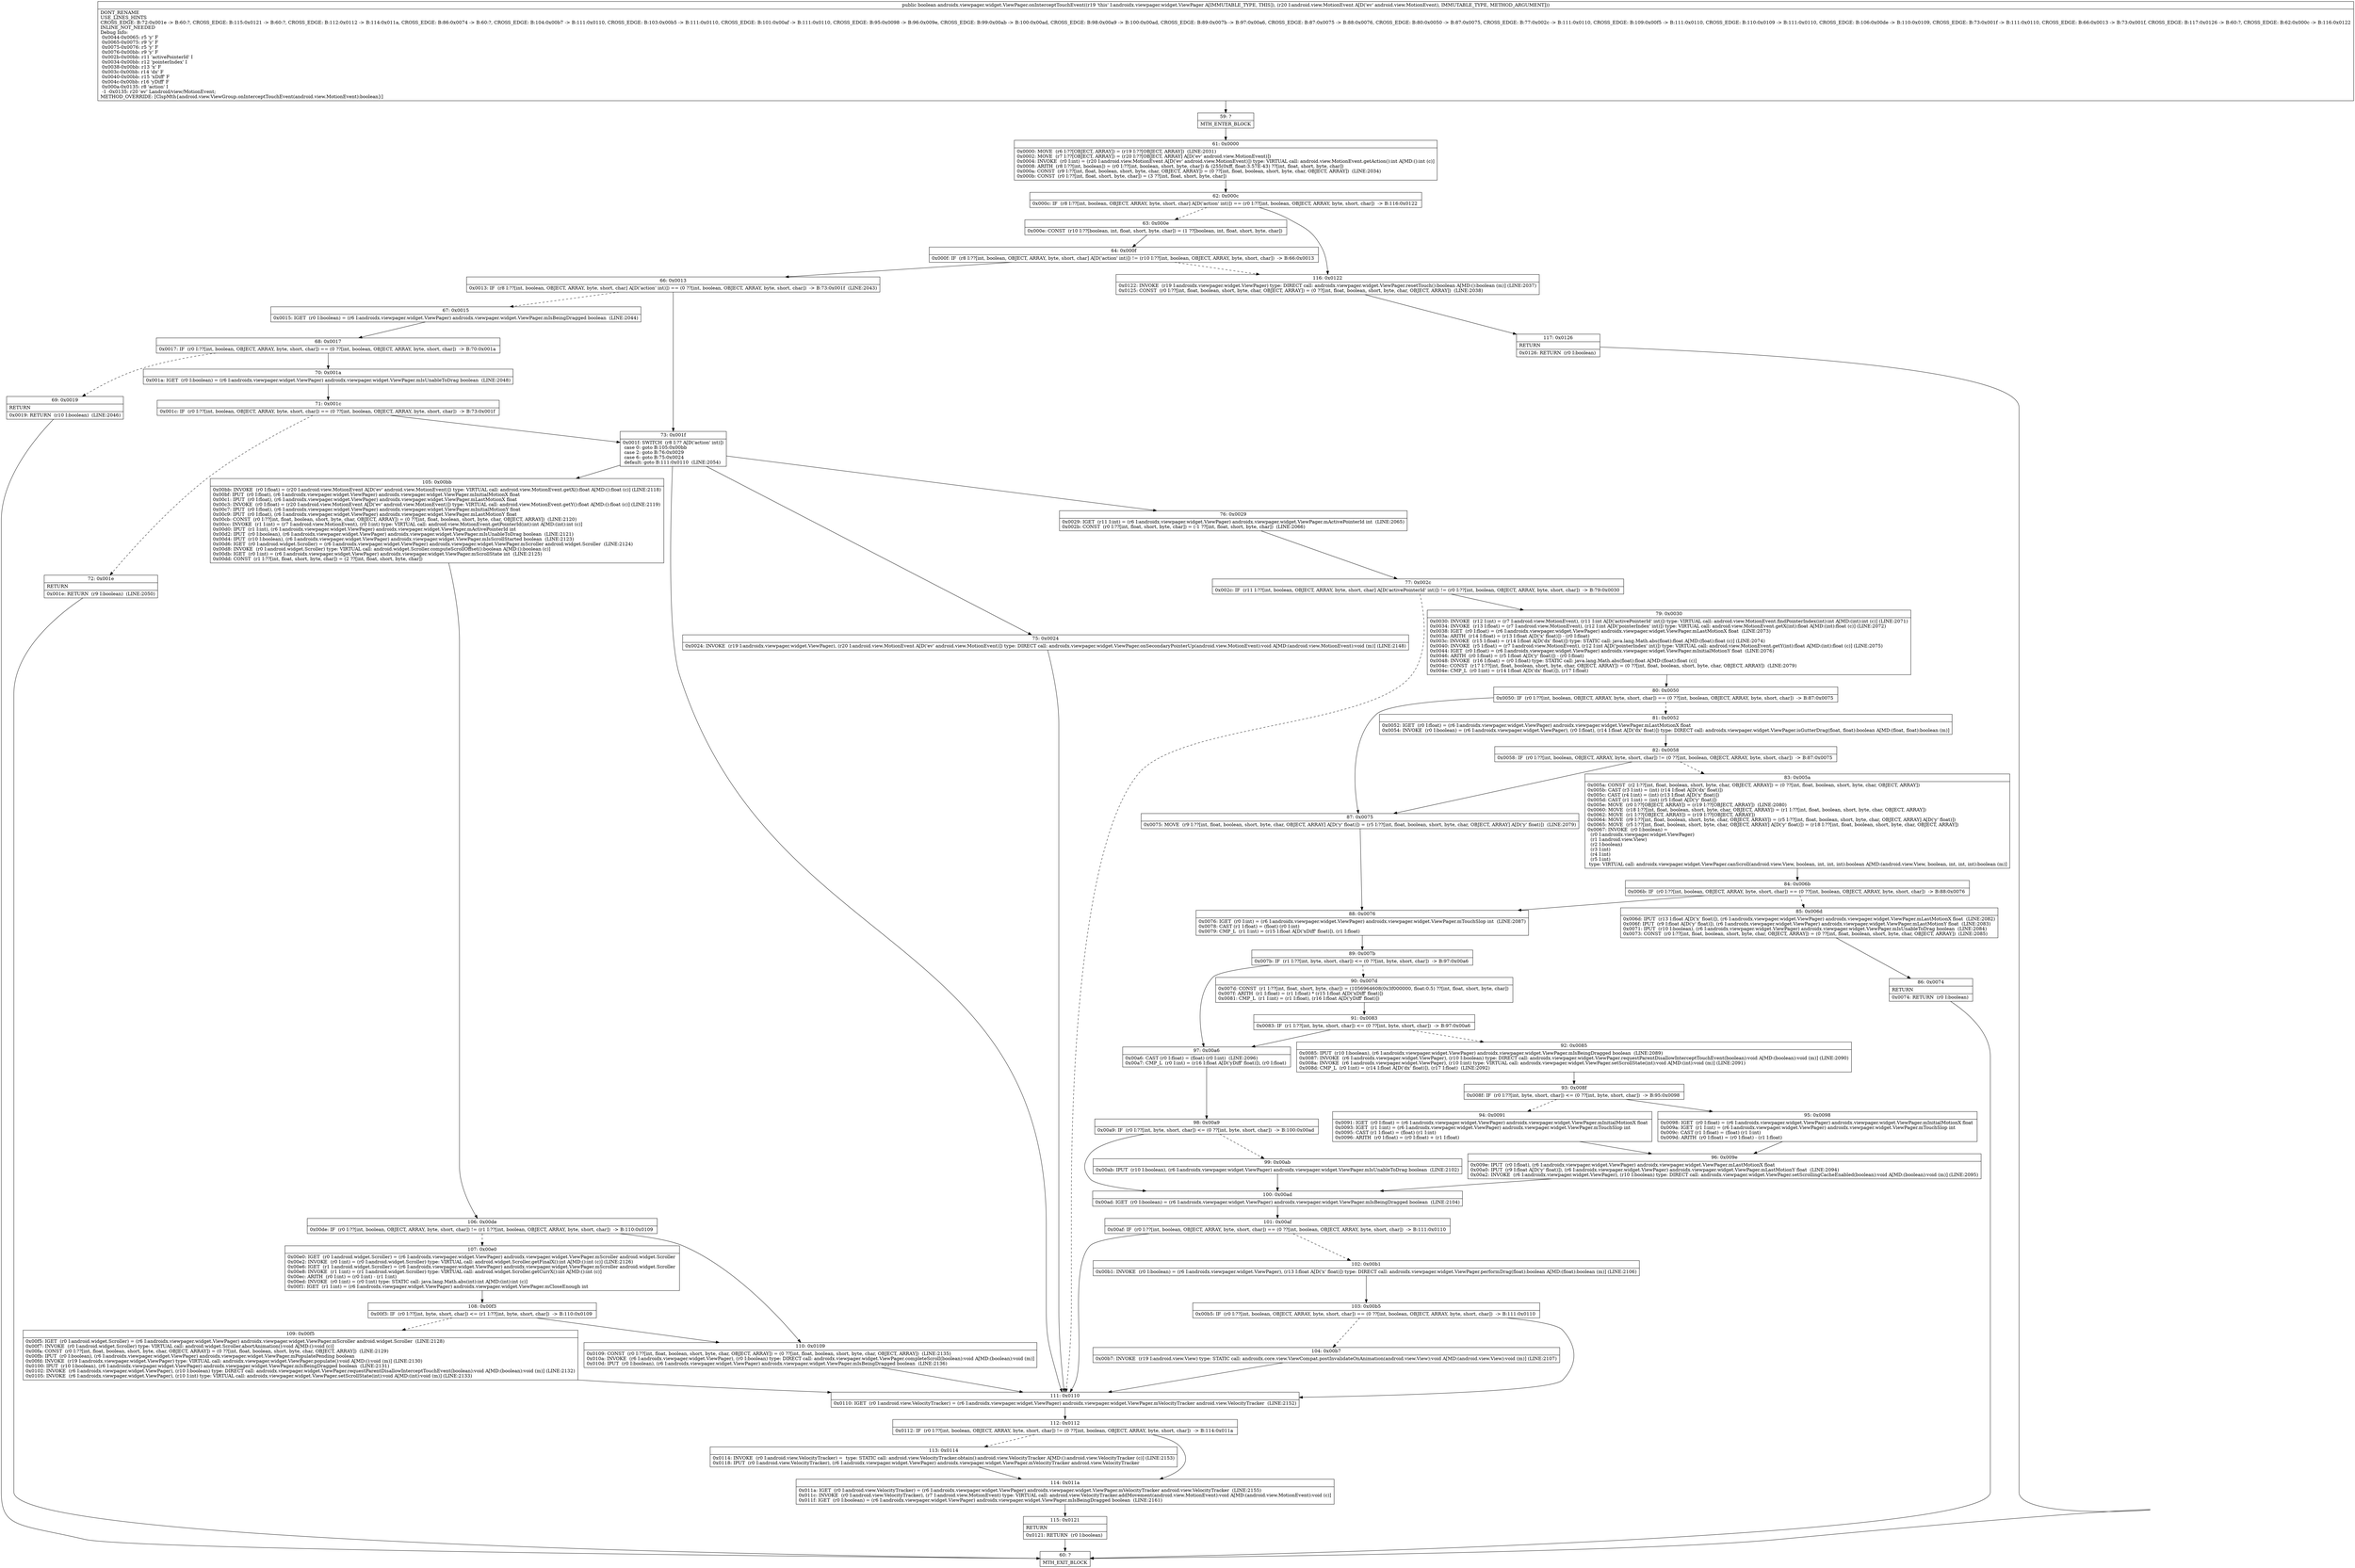 digraph "CFG forandroidx.viewpager.widget.ViewPager.onInterceptTouchEvent(Landroid\/view\/MotionEvent;)Z" {
Node_59 [shape=record,label="{59\:\ ?|MTH_ENTER_BLOCK\l}"];
Node_61 [shape=record,label="{61\:\ 0x0000|0x0000: MOVE  (r6 I:??[OBJECT, ARRAY]) = (r19 I:??[OBJECT, ARRAY])  (LINE:2031)\l0x0002: MOVE  (r7 I:??[OBJECT, ARRAY]) = (r20 I:??[OBJECT, ARRAY] A[D('ev' android.view.MotionEvent)]) \l0x0004: INVOKE  (r0 I:int) = (r20 I:android.view.MotionEvent A[D('ev' android.view.MotionEvent)]) type: VIRTUAL call: android.view.MotionEvent.getAction():int A[MD:():int (c)]\l0x0008: ARITH  (r8 I:??[int, boolean]) = (r0 I:??[int, boolean, short, byte, char]) & (255(0xff, float:3.57E\-43) ??[int, float, short, byte, char]) \l0x000a: CONST  (r9 I:??[int, float, boolean, short, byte, char, OBJECT, ARRAY]) = (0 ??[int, float, boolean, short, byte, char, OBJECT, ARRAY])  (LINE:2034)\l0x000b: CONST  (r0 I:??[int, float, short, byte, char]) = (3 ??[int, float, short, byte, char]) \l}"];
Node_62 [shape=record,label="{62\:\ 0x000c|0x000c: IF  (r8 I:??[int, boolean, OBJECT, ARRAY, byte, short, char] A[D('action' int)]) == (r0 I:??[int, boolean, OBJECT, ARRAY, byte, short, char])  \-\> B:116:0x0122 \l}"];
Node_63 [shape=record,label="{63\:\ 0x000e|0x000e: CONST  (r10 I:??[boolean, int, float, short, byte, char]) = (1 ??[boolean, int, float, short, byte, char]) \l}"];
Node_64 [shape=record,label="{64\:\ 0x000f|0x000f: IF  (r8 I:??[int, boolean, OBJECT, ARRAY, byte, short, char] A[D('action' int)]) != (r10 I:??[int, boolean, OBJECT, ARRAY, byte, short, char])  \-\> B:66:0x0013 \l}"];
Node_66 [shape=record,label="{66\:\ 0x0013|0x0013: IF  (r8 I:??[int, boolean, OBJECT, ARRAY, byte, short, char] A[D('action' int)]) == (0 ??[int, boolean, OBJECT, ARRAY, byte, short, char])  \-\> B:73:0x001f  (LINE:2043)\l}"];
Node_67 [shape=record,label="{67\:\ 0x0015|0x0015: IGET  (r0 I:boolean) = (r6 I:androidx.viewpager.widget.ViewPager) androidx.viewpager.widget.ViewPager.mIsBeingDragged boolean  (LINE:2044)\l}"];
Node_68 [shape=record,label="{68\:\ 0x0017|0x0017: IF  (r0 I:??[int, boolean, OBJECT, ARRAY, byte, short, char]) == (0 ??[int, boolean, OBJECT, ARRAY, byte, short, char])  \-\> B:70:0x001a \l}"];
Node_69 [shape=record,label="{69\:\ 0x0019|RETURN\l|0x0019: RETURN  (r10 I:boolean)  (LINE:2046)\l}"];
Node_60 [shape=record,label="{60\:\ ?|MTH_EXIT_BLOCK\l}"];
Node_70 [shape=record,label="{70\:\ 0x001a|0x001a: IGET  (r0 I:boolean) = (r6 I:androidx.viewpager.widget.ViewPager) androidx.viewpager.widget.ViewPager.mIsUnableToDrag boolean  (LINE:2048)\l}"];
Node_71 [shape=record,label="{71\:\ 0x001c|0x001c: IF  (r0 I:??[int, boolean, OBJECT, ARRAY, byte, short, char]) == (0 ??[int, boolean, OBJECT, ARRAY, byte, short, char])  \-\> B:73:0x001f \l}"];
Node_72 [shape=record,label="{72\:\ 0x001e|RETURN\l|0x001e: RETURN  (r9 I:boolean)  (LINE:2050)\l}"];
Node_73 [shape=record,label="{73\:\ 0x001f|0x001f: SWITCH  (r8 I:?? A[D('action' int)])\l case 0: goto B:105:0x00bb\l case 2: goto B:76:0x0029\l case 6: goto B:75:0x0024\l default: goto B:111:0x0110  (LINE:2054)\l}"];
Node_75 [shape=record,label="{75\:\ 0x0024|0x0024: INVOKE  (r19 I:androidx.viewpager.widget.ViewPager), (r20 I:android.view.MotionEvent A[D('ev' android.view.MotionEvent)]) type: DIRECT call: androidx.viewpager.widget.ViewPager.onSecondaryPointerUp(android.view.MotionEvent):void A[MD:(android.view.MotionEvent):void (m)] (LINE:2148)\l}"];
Node_76 [shape=record,label="{76\:\ 0x0029|0x0029: IGET  (r11 I:int) = (r6 I:androidx.viewpager.widget.ViewPager) androidx.viewpager.widget.ViewPager.mActivePointerId int  (LINE:2065)\l0x002b: CONST  (r0 I:??[int, float, short, byte, char]) = (\-1 ??[int, float, short, byte, char])  (LINE:2066)\l}"];
Node_77 [shape=record,label="{77\:\ 0x002c|0x002c: IF  (r11 I:??[int, boolean, OBJECT, ARRAY, byte, short, char] A[D('activePointerId' int)]) != (r0 I:??[int, boolean, OBJECT, ARRAY, byte, short, char])  \-\> B:79:0x0030 \l}"];
Node_79 [shape=record,label="{79\:\ 0x0030|0x0030: INVOKE  (r12 I:int) = (r7 I:android.view.MotionEvent), (r11 I:int A[D('activePointerId' int)]) type: VIRTUAL call: android.view.MotionEvent.findPointerIndex(int):int A[MD:(int):int (c)] (LINE:2071)\l0x0034: INVOKE  (r13 I:float) = (r7 I:android.view.MotionEvent), (r12 I:int A[D('pointerIndex' int)]) type: VIRTUAL call: android.view.MotionEvent.getX(int):float A[MD:(int):float (c)] (LINE:2072)\l0x0038: IGET  (r0 I:float) = (r6 I:androidx.viewpager.widget.ViewPager) androidx.viewpager.widget.ViewPager.mLastMotionX float  (LINE:2073)\l0x003a: ARITH  (r14 I:float) = (r13 I:float A[D('x' float)]) \- (r0 I:float) \l0x003c: INVOKE  (r15 I:float) = (r14 I:float A[D('dx' float)]) type: STATIC call: java.lang.Math.abs(float):float A[MD:(float):float (c)] (LINE:2074)\l0x0040: INVOKE  (r5 I:float) = (r7 I:android.view.MotionEvent), (r12 I:int A[D('pointerIndex' int)]) type: VIRTUAL call: android.view.MotionEvent.getY(int):float A[MD:(int):float (c)] (LINE:2075)\l0x0044: IGET  (r0 I:float) = (r6 I:androidx.viewpager.widget.ViewPager) androidx.viewpager.widget.ViewPager.mInitialMotionY float  (LINE:2076)\l0x0046: ARITH  (r0 I:float) = (r5 I:float A[D('y' float)]) \- (r0 I:float) \l0x0048: INVOKE  (r16 I:float) = (r0 I:float) type: STATIC call: java.lang.Math.abs(float):float A[MD:(float):float (c)]\l0x004c: CONST  (r17 I:??[int, float, boolean, short, byte, char, OBJECT, ARRAY]) = (0 ??[int, float, boolean, short, byte, char, OBJECT, ARRAY])  (LINE:2079)\l0x004e: CMP_L  (r0 I:int) = (r14 I:float A[D('dx' float)]), (r17 I:float) \l}"];
Node_80 [shape=record,label="{80\:\ 0x0050|0x0050: IF  (r0 I:??[int, boolean, OBJECT, ARRAY, byte, short, char]) == (0 ??[int, boolean, OBJECT, ARRAY, byte, short, char])  \-\> B:87:0x0075 \l}"];
Node_81 [shape=record,label="{81\:\ 0x0052|0x0052: IGET  (r0 I:float) = (r6 I:androidx.viewpager.widget.ViewPager) androidx.viewpager.widget.ViewPager.mLastMotionX float \l0x0054: INVOKE  (r0 I:boolean) = (r6 I:androidx.viewpager.widget.ViewPager), (r0 I:float), (r14 I:float A[D('dx' float)]) type: DIRECT call: androidx.viewpager.widget.ViewPager.isGutterDrag(float, float):boolean A[MD:(float, float):boolean (m)]\l}"];
Node_82 [shape=record,label="{82\:\ 0x0058|0x0058: IF  (r0 I:??[int, boolean, OBJECT, ARRAY, byte, short, char]) != (0 ??[int, boolean, OBJECT, ARRAY, byte, short, char])  \-\> B:87:0x0075 \l}"];
Node_83 [shape=record,label="{83\:\ 0x005a|0x005a: CONST  (r2 I:??[int, float, boolean, short, byte, char, OBJECT, ARRAY]) = (0 ??[int, float, boolean, short, byte, char, OBJECT, ARRAY]) \l0x005b: CAST (r3 I:int) = (int) (r14 I:float A[D('dx' float)]) \l0x005c: CAST (r4 I:int) = (int) (r13 I:float A[D('x' float)]) \l0x005d: CAST (r1 I:int) = (int) (r5 I:float A[D('y' float)]) \l0x005e: MOVE  (r0 I:??[OBJECT, ARRAY]) = (r19 I:??[OBJECT, ARRAY])  (LINE:2080)\l0x0060: MOVE  (r18 I:??[int, float, boolean, short, byte, char, OBJECT, ARRAY]) = (r1 I:??[int, float, boolean, short, byte, char, OBJECT, ARRAY]) \l0x0062: MOVE  (r1 I:??[OBJECT, ARRAY]) = (r19 I:??[OBJECT, ARRAY]) \l0x0064: MOVE  (r9 I:??[int, float, boolean, short, byte, char, OBJECT, ARRAY]) = (r5 I:??[int, float, boolean, short, byte, char, OBJECT, ARRAY] A[D('y' float)]) \l0x0065: MOVE  (r5 I:??[int, float, boolean, short, byte, char, OBJECT, ARRAY] A[D('y' float)]) = (r18 I:??[int, float, boolean, short, byte, char, OBJECT, ARRAY]) \l0x0067: INVOKE  (r0 I:boolean) = \l  (r0 I:androidx.viewpager.widget.ViewPager)\l  (r1 I:android.view.View)\l  (r2 I:boolean)\l  (r3 I:int)\l  (r4 I:int)\l  (r5 I:int)\l type: VIRTUAL call: androidx.viewpager.widget.ViewPager.canScroll(android.view.View, boolean, int, int, int):boolean A[MD:(android.view.View, boolean, int, int, int):boolean (m)]\l}"];
Node_84 [shape=record,label="{84\:\ 0x006b|0x006b: IF  (r0 I:??[int, boolean, OBJECT, ARRAY, byte, short, char]) == (0 ??[int, boolean, OBJECT, ARRAY, byte, short, char])  \-\> B:88:0x0076 \l}"];
Node_85 [shape=record,label="{85\:\ 0x006d|0x006d: IPUT  (r13 I:float A[D('x' float)]), (r6 I:androidx.viewpager.widget.ViewPager) androidx.viewpager.widget.ViewPager.mLastMotionX float  (LINE:2082)\l0x006f: IPUT  (r9 I:float A[D('y' float)]), (r6 I:androidx.viewpager.widget.ViewPager) androidx.viewpager.widget.ViewPager.mLastMotionY float  (LINE:2083)\l0x0071: IPUT  (r10 I:boolean), (r6 I:androidx.viewpager.widget.ViewPager) androidx.viewpager.widget.ViewPager.mIsUnableToDrag boolean  (LINE:2084)\l0x0073: CONST  (r0 I:??[int, float, boolean, short, byte, char, OBJECT, ARRAY]) = (0 ??[int, float, boolean, short, byte, char, OBJECT, ARRAY])  (LINE:2085)\l}"];
Node_86 [shape=record,label="{86\:\ 0x0074|RETURN\l|0x0074: RETURN  (r0 I:boolean) \l}"];
Node_88 [shape=record,label="{88\:\ 0x0076|0x0076: IGET  (r0 I:int) = (r6 I:androidx.viewpager.widget.ViewPager) androidx.viewpager.widget.ViewPager.mTouchSlop int  (LINE:2087)\l0x0078: CAST (r1 I:float) = (float) (r0 I:int) \l0x0079: CMP_L  (r1 I:int) = (r15 I:float A[D('xDiff' float)]), (r1 I:float) \l}"];
Node_89 [shape=record,label="{89\:\ 0x007b|0x007b: IF  (r1 I:??[int, byte, short, char]) \<= (0 ??[int, byte, short, char])  \-\> B:97:0x00a6 \l}"];
Node_90 [shape=record,label="{90\:\ 0x007d|0x007d: CONST  (r1 I:??[int, float, short, byte, char]) = (1056964608(0x3f000000, float:0.5) ??[int, float, short, byte, char]) \l0x007f: ARITH  (r1 I:float) = (r1 I:float) * (r15 I:float A[D('xDiff' float)]) \l0x0081: CMP_L  (r1 I:int) = (r1 I:float), (r16 I:float A[D('yDiff' float)]) \l}"];
Node_91 [shape=record,label="{91\:\ 0x0083|0x0083: IF  (r1 I:??[int, byte, short, char]) \<= (0 ??[int, byte, short, char])  \-\> B:97:0x00a6 \l}"];
Node_92 [shape=record,label="{92\:\ 0x0085|0x0085: IPUT  (r10 I:boolean), (r6 I:androidx.viewpager.widget.ViewPager) androidx.viewpager.widget.ViewPager.mIsBeingDragged boolean  (LINE:2089)\l0x0087: INVOKE  (r6 I:androidx.viewpager.widget.ViewPager), (r10 I:boolean) type: DIRECT call: androidx.viewpager.widget.ViewPager.requestParentDisallowInterceptTouchEvent(boolean):void A[MD:(boolean):void (m)] (LINE:2090)\l0x008a: INVOKE  (r6 I:androidx.viewpager.widget.ViewPager), (r10 I:int) type: VIRTUAL call: androidx.viewpager.widget.ViewPager.setScrollState(int):void A[MD:(int):void (m)] (LINE:2091)\l0x008d: CMP_L  (r0 I:int) = (r14 I:float A[D('dx' float)]), (r17 I:float)  (LINE:2092)\l}"];
Node_93 [shape=record,label="{93\:\ 0x008f|0x008f: IF  (r0 I:??[int, byte, short, char]) \<= (0 ??[int, byte, short, char])  \-\> B:95:0x0098 \l}"];
Node_94 [shape=record,label="{94\:\ 0x0091|0x0091: IGET  (r0 I:float) = (r6 I:androidx.viewpager.widget.ViewPager) androidx.viewpager.widget.ViewPager.mInitialMotionX float \l0x0093: IGET  (r1 I:int) = (r6 I:androidx.viewpager.widget.ViewPager) androidx.viewpager.widget.ViewPager.mTouchSlop int \l0x0095: CAST (r1 I:float) = (float) (r1 I:int) \l0x0096: ARITH  (r0 I:float) = (r0 I:float) + (r1 I:float) \l}"];
Node_96 [shape=record,label="{96\:\ 0x009e|0x009e: IPUT  (r0 I:float), (r6 I:androidx.viewpager.widget.ViewPager) androidx.viewpager.widget.ViewPager.mLastMotionX float \l0x00a0: IPUT  (r9 I:float A[D('y' float)]), (r6 I:androidx.viewpager.widget.ViewPager) androidx.viewpager.widget.ViewPager.mLastMotionY float  (LINE:2094)\l0x00a2: INVOKE  (r6 I:androidx.viewpager.widget.ViewPager), (r10 I:boolean) type: DIRECT call: androidx.viewpager.widget.ViewPager.setScrollingCacheEnabled(boolean):void A[MD:(boolean):void (m)] (LINE:2095)\l}"];
Node_100 [shape=record,label="{100\:\ 0x00ad|0x00ad: IGET  (r0 I:boolean) = (r6 I:androidx.viewpager.widget.ViewPager) androidx.viewpager.widget.ViewPager.mIsBeingDragged boolean  (LINE:2104)\l}"];
Node_101 [shape=record,label="{101\:\ 0x00af|0x00af: IF  (r0 I:??[int, boolean, OBJECT, ARRAY, byte, short, char]) == (0 ??[int, boolean, OBJECT, ARRAY, byte, short, char])  \-\> B:111:0x0110 \l}"];
Node_102 [shape=record,label="{102\:\ 0x00b1|0x00b1: INVOKE  (r0 I:boolean) = (r6 I:androidx.viewpager.widget.ViewPager), (r13 I:float A[D('x' float)]) type: DIRECT call: androidx.viewpager.widget.ViewPager.performDrag(float):boolean A[MD:(float):boolean (m)] (LINE:2106)\l}"];
Node_103 [shape=record,label="{103\:\ 0x00b5|0x00b5: IF  (r0 I:??[int, boolean, OBJECT, ARRAY, byte, short, char]) == (0 ??[int, boolean, OBJECT, ARRAY, byte, short, char])  \-\> B:111:0x0110 \l}"];
Node_104 [shape=record,label="{104\:\ 0x00b7|0x00b7: INVOKE  (r19 I:android.view.View) type: STATIC call: androidx.core.view.ViewCompat.postInvalidateOnAnimation(android.view.View):void A[MD:(android.view.View):void (m)] (LINE:2107)\l}"];
Node_95 [shape=record,label="{95\:\ 0x0098|0x0098: IGET  (r0 I:float) = (r6 I:androidx.viewpager.widget.ViewPager) androidx.viewpager.widget.ViewPager.mInitialMotionX float \l0x009a: IGET  (r1 I:int) = (r6 I:androidx.viewpager.widget.ViewPager) androidx.viewpager.widget.ViewPager.mTouchSlop int \l0x009c: CAST (r1 I:float) = (float) (r1 I:int) \l0x009d: ARITH  (r0 I:float) = (r0 I:float) \- (r1 I:float) \l}"];
Node_97 [shape=record,label="{97\:\ 0x00a6|0x00a6: CAST (r0 I:float) = (float) (r0 I:int)  (LINE:2096)\l0x00a7: CMP_L  (r0 I:int) = (r16 I:float A[D('yDiff' float)]), (r0 I:float) \l}"];
Node_98 [shape=record,label="{98\:\ 0x00a9|0x00a9: IF  (r0 I:??[int, byte, short, char]) \<= (0 ??[int, byte, short, char])  \-\> B:100:0x00ad \l}"];
Node_99 [shape=record,label="{99\:\ 0x00ab|0x00ab: IPUT  (r10 I:boolean), (r6 I:androidx.viewpager.widget.ViewPager) androidx.viewpager.widget.ViewPager.mIsUnableToDrag boolean  (LINE:2102)\l}"];
Node_87 [shape=record,label="{87\:\ 0x0075|0x0075: MOVE  (r9 I:??[int, float, boolean, short, byte, char, OBJECT, ARRAY] A[D('y' float)]) = (r5 I:??[int, float, boolean, short, byte, char, OBJECT, ARRAY] A[D('y' float)])  (LINE:2079)\l}"];
Node_105 [shape=record,label="{105\:\ 0x00bb|0x00bb: INVOKE  (r0 I:float) = (r20 I:android.view.MotionEvent A[D('ev' android.view.MotionEvent)]) type: VIRTUAL call: android.view.MotionEvent.getX():float A[MD:():float (c)] (LINE:2118)\l0x00bf: IPUT  (r0 I:float), (r6 I:androidx.viewpager.widget.ViewPager) androidx.viewpager.widget.ViewPager.mInitialMotionX float \l0x00c1: IPUT  (r0 I:float), (r6 I:androidx.viewpager.widget.ViewPager) androidx.viewpager.widget.ViewPager.mLastMotionX float \l0x00c3: INVOKE  (r0 I:float) = (r20 I:android.view.MotionEvent A[D('ev' android.view.MotionEvent)]) type: VIRTUAL call: android.view.MotionEvent.getY():float A[MD:():float (c)] (LINE:2119)\l0x00c7: IPUT  (r0 I:float), (r6 I:androidx.viewpager.widget.ViewPager) androidx.viewpager.widget.ViewPager.mInitialMotionY float \l0x00c9: IPUT  (r0 I:float), (r6 I:androidx.viewpager.widget.ViewPager) androidx.viewpager.widget.ViewPager.mLastMotionY float \l0x00cb: CONST  (r0 I:??[int, float, boolean, short, byte, char, OBJECT, ARRAY]) = (0 ??[int, float, boolean, short, byte, char, OBJECT, ARRAY])  (LINE:2120)\l0x00cc: INVOKE  (r1 I:int) = (r7 I:android.view.MotionEvent), (r0 I:int) type: VIRTUAL call: android.view.MotionEvent.getPointerId(int):int A[MD:(int):int (c)]\l0x00d0: IPUT  (r1 I:int), (r6 I:androidx.viewpager.widget.ViewPager) androidx.viewpager.widget.ViewPager.mActivePointerId int \l0x00d2: IPUT  (r0 I:boolean), (r6 I:androidx.viewpager.widget.ViewPager) androidx.viewpager.widget.ViewPager.mIsUnableToDrag boolean  (LINE:2121)\l0x00d4: IPUT  (r10 I:boolean), (r6 I:androidx.viewpager.widget.ViewPager) androidx.viewpager.widget.ViewPager.mIsScrollStarted boolean  (LINE:2123)\l0x00d6: IGET  (r0 I:android.widget.Scroller) = (r6 I:androidx.viewpager.widget.ViewPager) androidx.viewpager.widget.ViewPager.mScroller android.widget.Scroller  (LINE:2124)\l0x00d8: INVOKE  (r0 I:android.widget.Scroller) type: VIRTUAL call: android.widget.Scroller.computeScrollOffset():boolean A[MD:():boolean (c)]\l0x00db: IGET  (r0 I:int) = (r6 I:androidx.viewpager.widget.ViewPager) androidx.viewpager.widget.ViewPager.mScrollState int  (LINE:2125)\l0x00dd: CONST  (r1 I:??[int, float, short, byte, char]) = (2 ??[int, float, short, byte, char]) \l}"];
Node_106 [shape=record,label="{106\:\ 0x00de|0x00de: IF  (r0 I:??[int, boolean, OBJECT, ARRAY, byte, short, char]) != (r1 I:??[int, boolean, OBJECT, ARRAY, byte, short, char])  \-\> B:110:0x0109 \l}"];
Node_107 [shape=record,label="{107\:\ 0x00e0|0x00e0: IGET  (r0 I:android.widget.Scroller) = (r6 I:androidx.viewpager.widget.ViewPager) androidx.viewpager.widget.ViewPager.mScroller android.widget.Scroller \l0x00e2: INVOKE  (r0 I:int) = (r0 I:android.widget.Scroller) type: VIRTUAL call: android.widget.Scroller.getFinalX():int A[MD:():int (c)] (LINE:2126)\l0x00e6: IGET  (r1 I:android.widget.Scroller) = (r6 I:androidx.viewpager.widget.ViewPager) androidx.viewpager.widget.ViewPager.mScroller android.widget.Scroller \l0x00e8: INVOKE  (r1 I:int) = (r1 I:android.widget.Scroller) type: VIRTUAL call: android.widget.Scroller.getCurrX():int A[MD:():int (c)]\l0x00ec: ARITH  (r0 I:int) = (r0 I:int) \- (r1 I:int) \l0x00ed: INVOKE  (r0 I:int) = (r0 I:int) type: STATIC call: java.lang.Math.abs(int):int A[MD:(int):int (c)]\l0x00f1: IGET  (r1 I:int) = (r6 I:androidx.viewpager.widget.ViewPager) androidx.viewpager.widget.ViewPager.mCloseEnough int \l}"];
Node_108 [shape=record,label="{108\:\ 0x00f3|0x00f3: IF  (r0 I:??[int, byte, short, char]) \<= (r1 I:??[int, byte, short, char])  \-\> B:110:0x0109 \l}"];
Node_109 [shape=record,label="{109\:\ 0x00f5|0x00f5: IGET  (r0 I:android.widget.Scroller) = (r6 I:androidx.viewpager.widget.ViewPager) androidx.viewpager.widget.ViewPager.mScroller android.widget.Scroller  (LINE:2128)\l0x00f7: INVOKE  (r0 I:android.widget.Scroller) type: VIRTUAL call: android.widget.Scroller.abortAnimation():void A[MD:():void (c)]\l0x00fa: CONST  (r0 I:??[int, float, boolean, short, byte, char, OBJECT, ARRAY]) = (0 ??[int, float, boolean, short, byte, char, OBJECT, ARRAY])  (LINE:2129)\l0x00fb: IPUT  (r0 I:boolean), (r6 I:androidx.viewpager.widget.ViewPager) androidx.viewpager.widget.ViewPager.mPopulatePending boolean \l0x00fd: INVOKE  (r19 I:androidx.viewpager.widget.ViewPager) type: VIRTUAL call: androidx.viewpager.widget.ViewPager.populate():void A[MD:():void (m)] (LINE:2130)\l0x0100: IPUT  (r10 I:boolean), (r6 I:androidx.viewpager.widget.ViewPager) androidx.viewpager.widget.ViewPager.mIsBeingDragged boolean  (LINE:2131)\l0x0102: INVOKE  (r6 I:androidx.viewpager.widget.ViewPager), (r10 I:boolean) type: DIRECT call: androidx.viewpager.widget.ViewPager.requestParentDisallowInterceptTouchEvent(boolean):void A[MD:(boolean):void (m)] (LINE:2132)\l0x0105: INVOKE  (r6 I:androidx.viewpager.widget.ViewPager), (r10 I:int) type: VIRTUAL call: androidx.viewpager.widget.ViewPager.setScrollState(int):void A[MD:(int):void (m)] (LINE:2133)\l}"];
Node_110 [shape=record,label="{110\:\ 0x0109|0x0109: CONST  (r0 I:??[int, float, boolean, short, byte, char, OBJECT, ARRAY]) = (0 ??[int, float, boolean, short, byte, char, OBJECT, ARRAY])  (LINE:2135)\l0x010a: INVOKE  (r6 I:androidx.viewpager.widget.ViewPager), (r0 I:boolean) type: DIRECT call: androidx.viewpager.widget.ViewPager.completeScroll(boolean):void A[MD:(boolean):void (m)]\l0x010d: IPUT  (r0 I:boolean), (r6 I:androidx.viewpager.widget.ViewPager) androidx.viewpager.widget.ViewPager.mIsBeingDragged boolean  (LINE:2136)\l}"];
Node_111 [shape=record,label="{111\:\ 0x0110|0x0110: IGET  (r0 I:android.view.VelocityTracker) = (r6 I:androidx.viewpager.widget.ViewPager) androidx.viewpager.widget.ViewPager.mVelocityTracker android.view.VelocityTracker  (LINE:2152)\l}"];
Node_112 [shape=record,label="{112\:\ 0x0112|0x0112: IF  (r0 I:??[int, boolean, OBJECT, ARRAY, byte, short, char]) != (0 ??[int, boolean, OBJECT, ARRAY, byte, short, char])  \-\> B:114:0x011a \l}"];
Node_113 [shape=record,label="{113\:\ 0x0114|0x0114: INVOKE  (r0 I:android.view.VelocityTracker) =  type: STATIC call: android.view.VelocityTracker.obtain():android.view.VelocityTracker A[MD:():android.view.VelocityTracker (c)] (LINE:2153)\l0x0118: IPUT  (r0 I:android.view.VelocityTracker), (r6 I:androidx.viewpager.widget.ViewPager) androidx.viewpager.widget.ViewPager.mVelocityTracker android.view.VelocityTracker \l}"];
Node_114 [shape=record,label="{114\:\ 0x011a|0x011a: IGET  (r0 I:android.view.VelocityTracker) = (r6 I:androidx.viewpager.widget.ViewPager) androidx.viewpager.widget.ViewPager.mVelocityTracker android.view.VelocityTracker  (LINE:2155)\l0x011c: INVOKE  (r0 I:android.view.VelocityTracker), (r7 I:android.view.MotionEvent) type: VIRTUAL call: android.view.VelocityTracker.addMovement(android.view.MotionEvent):void A[MD:(android.view.MotionEvent):void (c)]\l0x011f: IGET  (r0 I:boolean) = (r6 I:androidx.viewpager.widget.ViewPager) androidx.viewpager.widget.ViewPager.mIsBeingDragged boolean  (LINE:2161)\l}"];
Node_115 [shape=record,label="{115\:\ 0x0121|RETURN\l|0x0121: RETURN  (r0 I:boolean) \l}"];
Node_116 [shape=record,label="{116\:\ 0x0122|0x0122: INVOKE  (r19 I:androidx.viewpager.widget.ViewPager) type: DIRECT call: androidx.viewpager.widget.ViewPager.resetTouch():boolean A[MD:():boolean (m)] (LINE:2037)\l0x0125: CONST  (r0 I:??[int, float, boolean, short, byte, char, OBJECT, ARRAY]) = (0 ??[int, float, boolean, short, byte, char, OBJECT, ARRAY])  (LINE:2038)\l}"];
Node_117 [shape=record,label="{117\:\ 0x0126|RETURN\l|0x0126: RETURN  (r0 I:boolean) \l}"];
MethodNode[shape=record,label="{public boolean androidx.viewpager.widget.ViewPager.onInterceptTouchEvent((r19 'this' I:androidx.viewpager.widget.ViewPager A[IMMUTABLE_TYPE, THIS]), (r20 I:android.view.MotionEvent A[D('ev' android.view.MotionEvent), IMMUTABLE_TYPE, METHOD_ARGUMENT]))  | DONT_RENAME\lUSE_LINES_HINTS\lCROSS_EDGE: B:72:0x001e \-\> B:60:?, CROSS_EDGE: B:115:0x0121 \-\> B:60:?, CROSS_EDGE: B:112:0x0112 \-\> B:114:0x011a, CROSS_EDGE: B:86:0x0074 \-\> B:60:?, CROSS_EDGE: B:104:0x00b7 \-\> B:111:0x0110, CROSS_EDGE: B:103:0x00b5 \-\> B:111:0x0110, CROSS_EDGE: B:101:0x00af \-\> B:111:0x0110, CROSS_EDGE: B:95:0x0098 \-\> B:96:0x009e, CROSS_EDGE: B:99:0x00ab \-\> B:100:0x00ad, CROSS_EDGE: B:98:0x00a9 \-\> B:100:0x00ad, CROSS_EDGE: B:89:0x007b \-\> B:97:0x00a6, CROSS_EDGE: B:87:0x0075 \-\> B:88:0x0076, CROSS_EDGE: B:80:0x0050 \-\> B:87:0x0075, CROSS_EDGE: B:77:0x002c \-\> B:111:0x0110, CROSS_EDGE: B:109:0x00f5 \-\> B:111:0x0110, CROSS_EDGE: B:110:0x0109 \-\> B:111:0x0110, CROSS_EDGE: B:106:0x00de \-\> B:110:0x0109, CROSS_EDGE: B:73:0x001f \-\> B:111:0x0110, CROSS_EDGE: B:66:0x0013 \-\> B:73:0x001f, CROSS_EDGE: B:117:0x0126 \-\> B:60:?, CROSS_EDGE: B:62:0x000c \-\> B:116:0x0122\lINLINE_NOT_NEEDED\lDebug Info:\l  0x0044\-0x0065: r5 'y' F\l  0x0065\-0x0075: r9 'y' F\l  0x0075\-0x0076: r5 'y' F\l  0x0076\-0x00bb: r9 'y' F\l  0x002b\-0x00bb: r11 'activePointerId' I\l  0x0034\-0x00bb: r12 'pointerIndex' I\l  0x0038\-0x00bb: r13 'x' F\l  0x003c\-0x00bb: r14 'dx' F\l  0x0040\-0x00bb: r15 'xDiff' F\l  0x004c\-0x00bb: r16 'yDiff' F\l  0x000a\-0x0135: r8 'action' I\l  \-1 \-0x0135: r20 'ev' Landroid\/view\/MotionEvent;\lMETHOD_OVERRIDE: [ClspMth\{android.view.ViewGroup.onInterceptTouchEvent(android.view.MotionEvent):boolean\}]\l}"];
MethodNode -> Node_59;Node_59 -> Node_61;
Node_61 -> Node_62;
Node_62 -> Node_63[style=dashed];
Node_62 -> Node_116;
Node_63 -> Node_64;
Node_64 -> Node_66;
Node_64 -> Node_116[style=dashed];
Node_66 -> Node_67[style=dashed];
Node_66 -> Node_73;
Node_67 -> Node_68;
Node_68 -> Node_69[style=dashed];
Node_68 -> Node_70;
Node_69 -> Node_60;
Node_70 -> Node_71;
Node_71 -> Node_72[style=dashed];
Node_71 -> Node_73;
Node_72 -> Node_60;
Node_73 -> Node_75;
Node_73 -> Node_76;
Node_73 -> Node_105;
Node_73 -> Node_111;
Node_75 -> Node_111;
Node_76 -> Node_77;
Node_77 -> Node_79;
Node_77 -> Node_111[style=dashed];
Node_79 -> Node_80;
Node_80 -> Node_81[style=dashed];
Node_80 -> Node_87;
Node_81 -> Node_82;
Node_82 -> Node_83[style=dashed];
Node_82 -> Node_87;
Node_83 -> Node_84;
Node_84 -> Node_85[style=dashed];
Node_84 -> Node_88;
Node_85 -> Node_86;
Node_86 -> Node_60;
Node_88 -> Node_89;
Node_89 -> Node_90[style=dashed];
Node_89 -> Node_97;
Node_90 -> Node_91;
Node_91 -> Node_92[style=dashed];
Node_91 -> Node_97;
Node_92 -> Node_93;
Node_93 -> Node_94[style=dashed];
Node_93 -> Node_95;
Node_94 -> Node_96;
Node_96 -> Node_100;
Node_100 -> Node_101;
Node_101 -> Node_102[style=dashed];
Node_101 -> Node_111;
Node_102 -> Node_103;
Node_103 -> Node_104[style=dashed];
Node_103 -> Node_111;
Node_104 -> Node_111;
Node_95 -> Node_96;
Node_97 -> Node_98;
Node_98 -> Node_99[style=dashed];
Node_98 -> Node_100;
Node_99 -> Node_100;
Node_87 -> Node_88;
Node_105 -> Node_106;
Node_106 -> Node_107[style=dashed];
Node_106 -> Node_110;
Node_107 -> Node_108;
Node_108 -> Node_109[style=dashed];
Node_108 -> Node_110;
Node_109 -> Node_111;
Node_110 -> Node_111;
Node_111 -> Node_112;
Node_112 -> Node_113[style=dashed];
Node_112 -> Node_114;
Node_113 -> Node_114;
Node_114 -> Node_115;
Node_115 -> Node_60;
Node_116 -> Node_117;
Node_117 -> Node_60;
}


